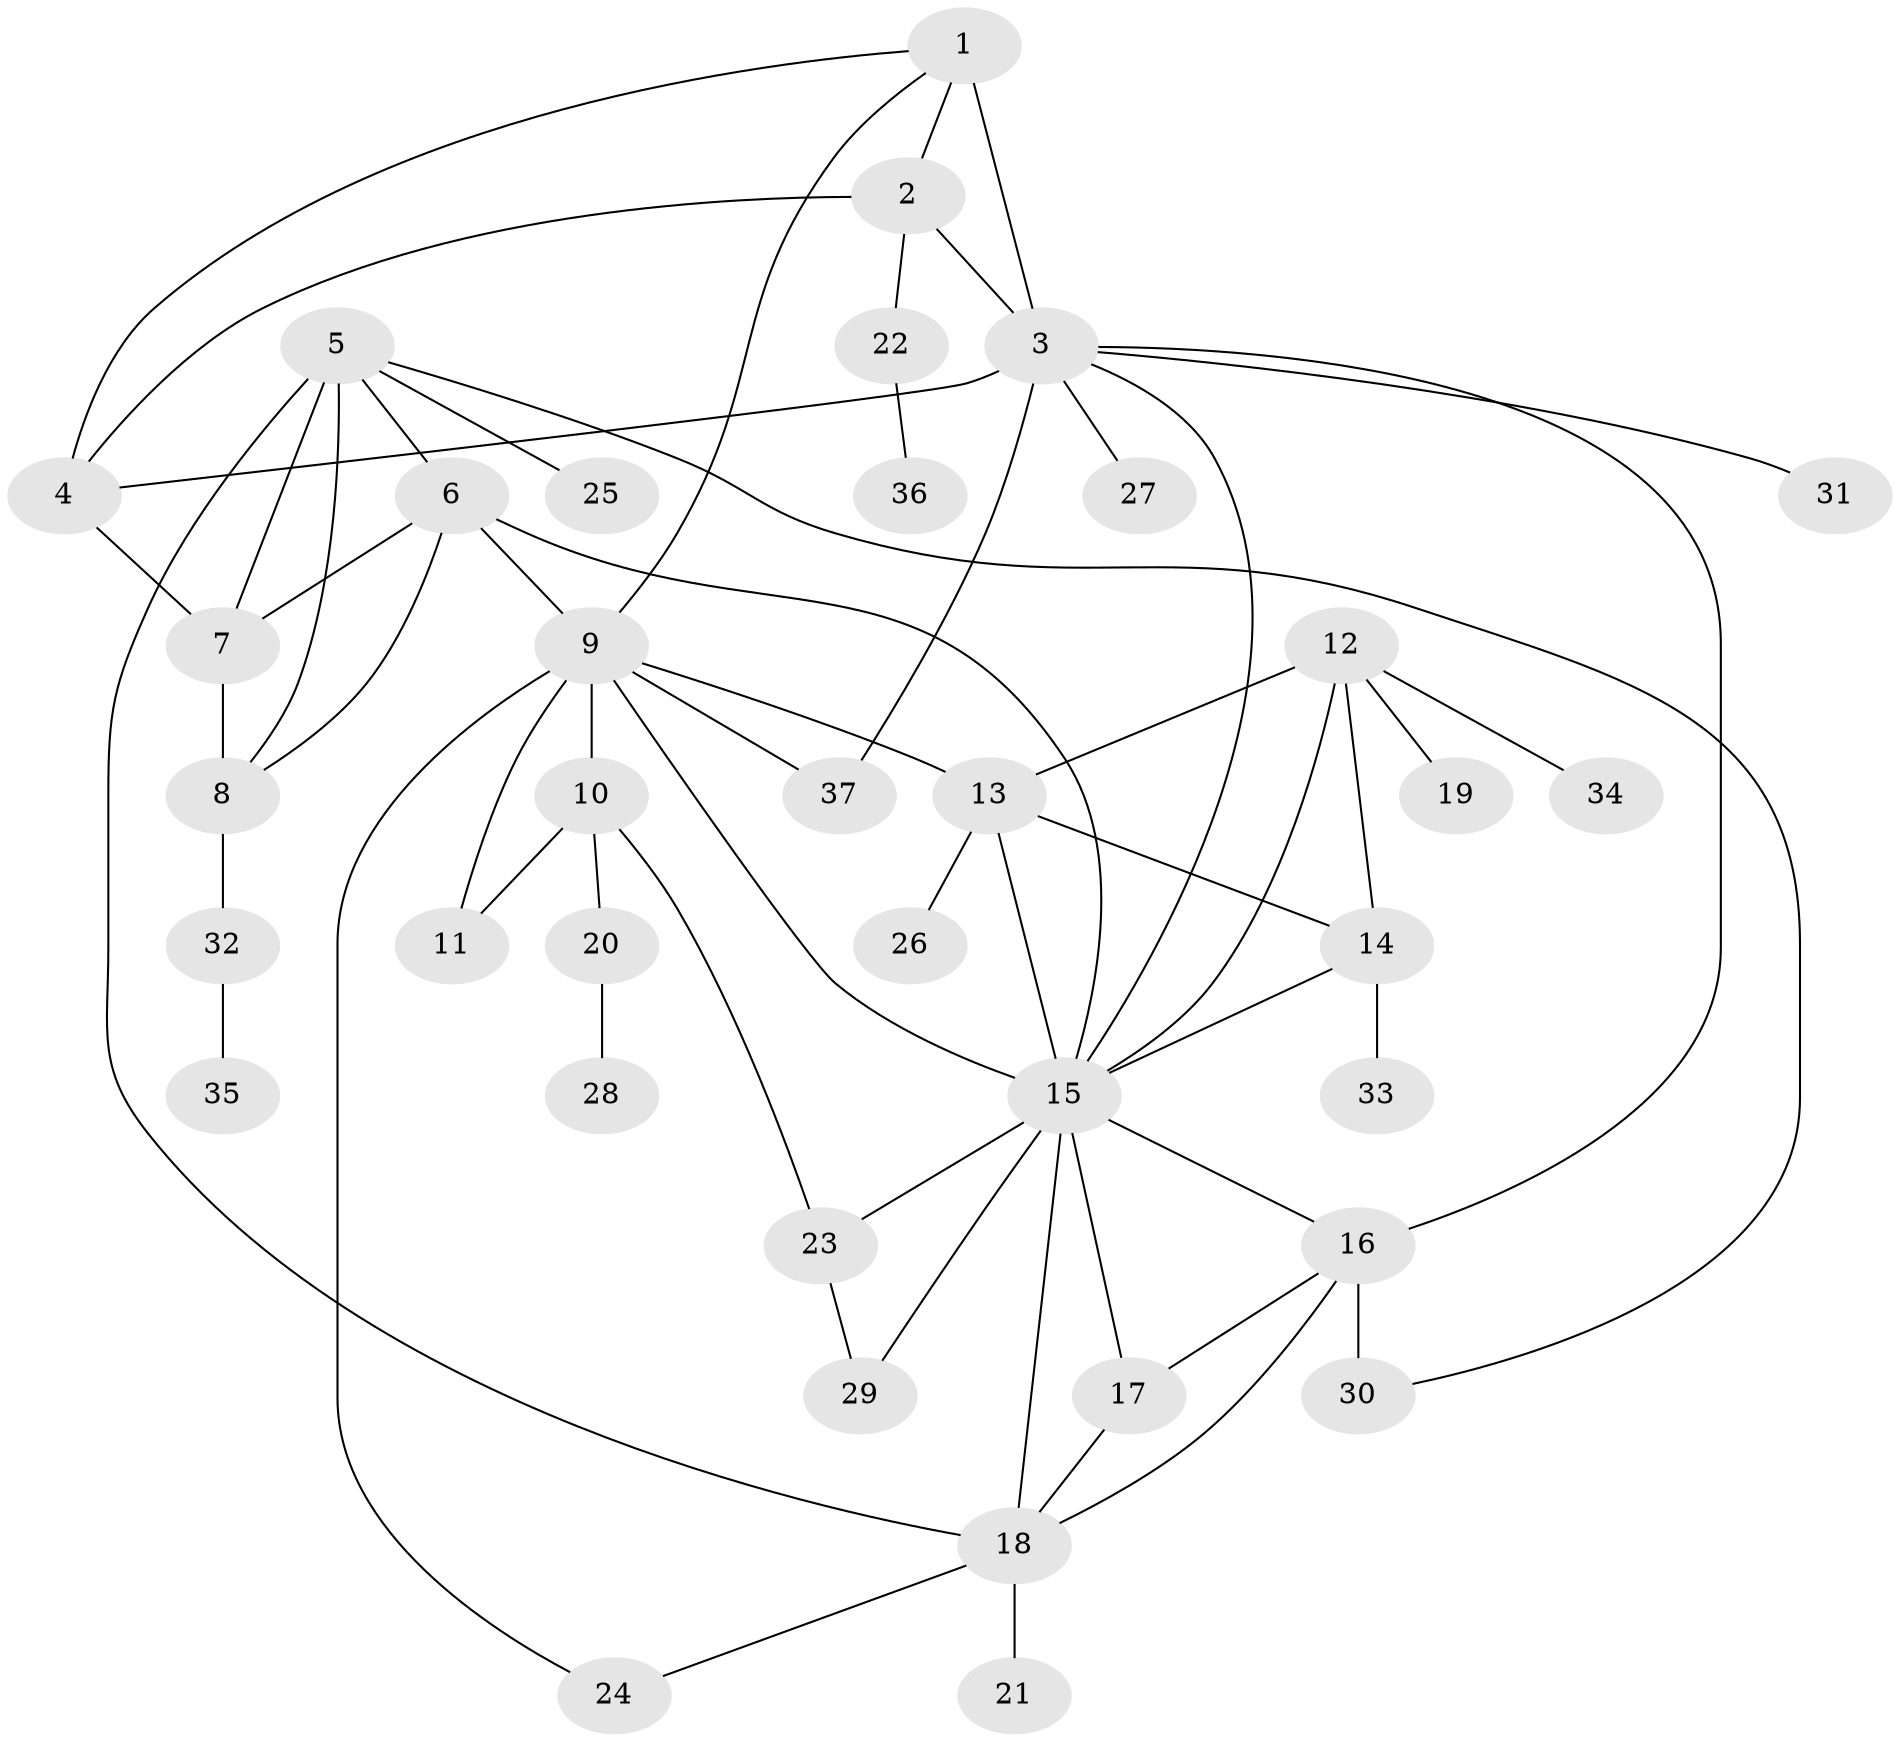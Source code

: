 // original degree distribution, {4: 0.03296703296703297, 5: 0.04395604395604396, 11: 0.02197802197802198, 6: 0.054945054945054944, 8: 0.04395604395604396, 7: 0.04395604395604396, 1: 0.5714285714285714, 2: 0.14285714285714285, 3: 0.04395604395604396}
// Generated by graph-tools (version 1.1) at 2025/52/03/04/25 22:52:18]
// undirected, 37 vertices, 60 edges
graph export_dot {
  node [color=gray90,style=filled];
  1;
  2;
  3;
  4;
  5;
  6;
  7;
  8;
  9;
  10;
  11;
  12;
  13;
  14;
  15;
  16;
  17;
  18;
  19;
  20;
  21;
  22;
  23;
  24;
  25;
  26;
  27;
  28;
  29;
  30;
  31;
  32;
  33;
  34;
  35;
  36;
  37;
  1 -- 2 [weight=1.0];
  1 -- 3 [weight=3.0];
  1 -- 4 [weight=1.0];
  1 -- 9 [weight=1.0];
  2 -- 3 [weight=1.0];
  2 -- 4 [weight=1.0];
  2 -- 22 [weight=1.0];
  3 -- 4 [weight=1.0];
  3 -- 15 [weight=1.0];
  3 -- 16 [weight=1.0];
  3 -- 27 [weight=1.0];
  3 -- 31 [weight=1.0];
  3 -- 37 [weight=1.0];
  4 -- 7 [weight=1.0];
  5 -- 6 [weight=1.0];
  5 -- 7 [weight=2.0];
  5 -- 8 [weight=1.0];
  5 -- 18 [weight=1.0];
  5 -- 25 [weight=1.0];
  5 -- 30 [weight=1.0];
  6 -- 7 [weight=1.0];
  6 -- 8 [weight=1.0];
  6 -- 9 [weight=1.0];
  6 -- 15 [weight=1.0];
  7 -- 8 [weight=1.0];
  8 -- 32 [weight=1.0];
  9 -- 10 [weight=2.0];
  9 -- 11 [weight=3.0];
  9 -- 13 [weight=1.0];
  9 -- 15 [weight=1.0];
  9 -- 24 [weight=1.0];
  9 -- 37 [weight=1.0];
  10 -- 11 [weight=1.0];
  10 -- 20 [weight=1.0];
  10 -- 23 [weight=1.0];
  12 -- 13 [weight=1.0];
  12 -- 14 [weight=1.0];
  12 -- 15 [weight=1.0];
  12 -- 19 [weight=1.0];
  12 -- 34 [weight=1.0];
  13 -- 14 [weight=1.0];
  13 -- 15 [weight=2.0];
  13 -- 26 [weight=1.0];
  14 -- 15 [weight=1.0];
  14 -- 33 [weight=1.0];
  15 -- 16 [weight=1.0];
  15 -- 17 [weight=1.0];
  15 -- 18 [weight=1.0];
  15 -- 23 [weight=1.0];
  15 -- 29 [weight=1.0];
  16 -- 17 [weight=1.0];
  16 -- 18 [weight=1.0];
  16 -- 30 [weight=3.0];
  17 -- 18 [weight=1.0];
  18 -- 21 [weight=5.0];
  18 -- 24 [weight=1.0];
  20 -- 28 [weight=1.0];
  22 -- 36 [weight=1.0];
  23 -- 29 [weight=1.0];
  32 -- 35 [weight=4.0];
}
